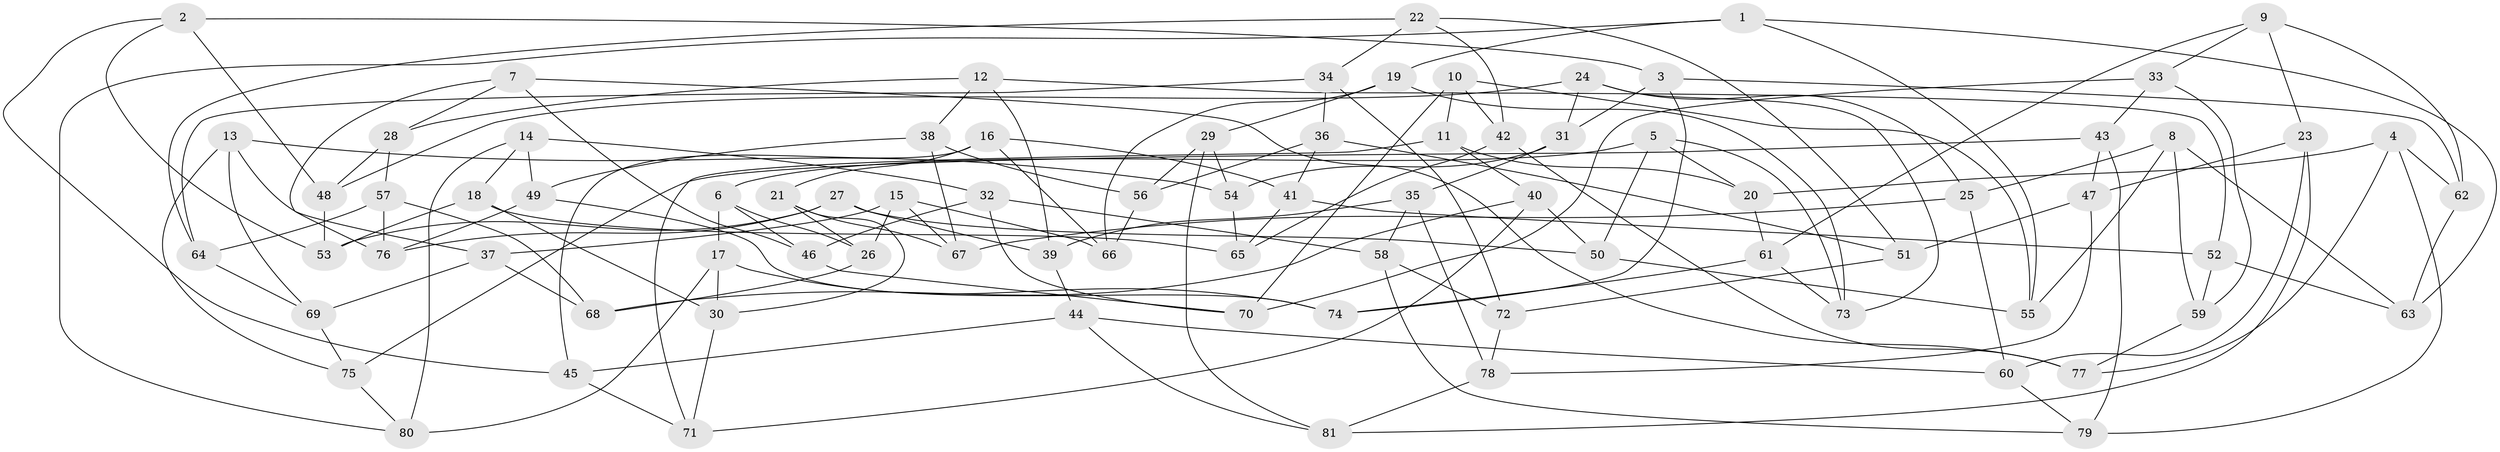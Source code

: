 // coarse degree distribution, {6: 0.5208333333333334, 4: 0.3125, 5: 0.16666666666666666}
// Generated by graph-tools (version 1.1) at 2025/52/02/27/25 19:52:32]
// undirected, 81 vertices, 162 edges
graph export_dot {
graph [start="1"]
  node [color=gray90,style=filled];
  1;
  2;
  3;
  4;
  5;
  6;
  7;
  8;
  9;
  10;
  11;
  12;
  13;
  14;
  15;
  16;
  17;
  18;
  19;
  20;
  21;
  22;
  23;
  24;
  25;
  26;
  27;
  28;
  29;
  30;
  31;
  32;
  33;
  34;
  35;
  36;
  37;
  38;
  39;
  40;
  41;
  42;
  43;
  44;
  45;
  46;
  47;
  48;
  49;
  50;
  51;
  52;
  53;
  54;
  55;
  56;
  57;
  58;
  59;
  60;
  61;
  62;
  63;
  64;
  65;
  66;
  67;
  68;
  69;
  70;
  71;
  72;
  73;
  74;
  75;
  76;
  77;
  78;
  79;
  80;
  81;
  1 -- 80;
  1 -- 63;
  1 -- 55;
  1 -- 19;
  2 -- 3;
  2 -- 48;
  2 -- 53;
  2 -- 45;
  3 -- 74;
  3 -- 62;
  3 -- 31;
  4 -- 79;
  4 -- 20;
  4 -- 62;
  4 -- 77;
  5 -- 6;
  5 -- 50;
  5 -- 73;
  5 -- 20;
  6 -- 46;
  6 -- 26;
  6 -- 17;
  7 -- 28;
  7 -- 76;
  7 -- 46;
  7 -- 77;
  8 -- 55;
  8 -- 25;
  8 -- 63;
  8 -- 59;
  9 -- 62;
  9 -- 61;
  9 -- 23;
  9 -- 33;
  10 -- 55;
  10 -- 11;
  10 -- 42;
  10 -- 70;
  11 -- 71;
  11 -- 20;
  11 -- 40;
  12 -- 28;
  12 -- 52;
  12 -- 39;
  12 -- 38;
  13 -- 69;
  13 -- 37;
  13 -- 54;
  13 -- 75;
  14 -- 18;
  14 -- 49;
  14 -- 80;
  14 -- 32;
  15 -- 26;
  15 -- 66;
  15 -- 37;
  15 -- 67;
  16 -- 21;
  16 -- 66;
  16 -- 45;
  16 -- 41;
  17 -- 30;
  17 -- 80;
  17 -- 74;
  18 -- 65;
  18 -- 30;
  18 -- 53;
  19 -- 29;
  19 -- 73;
  19 -- 66;
  20 -- 61;
  21 -- 26;
  21 -- 67;
  21 -- 30;
  22 -- 51;
  22 -- 64;
  22 -- 42;
  22 -- 34;
  23 -- 47;
  23 -- 60;
  23 -- 81;
  24 -- 31;
  24 -- 73;
  24 -- 25;
  24 -- 48;
  25 -- 60;
  25 -- 67;
  26 -- 68;
  27 -- 76;
  27 -- 50;
  27 -- 53;
  27 -- 39;
  28 -- 57;
  28 -- 48;
  29 -- 54;
  29 -- 81;
  29 -- 56;
  30 -- 71;
  31 -- 54;
  31 -- 35;
  32 -- 70;
  32 -- 46;
  32 -- 58;
  33 -- 59;
  33 -- 70;
  33 -- 43;
  34 -- 72;
  34 -- 36;
  34 -- 64;
  35 -- 78;
  35 -- 58;
  35 -- 39;
  36 -- 51;
  36 -- 56;
  36 -- 41;
  37 -- 69;
  37 -- 68;
  38 -- 49;
  38 -- 67;
  38 -- 56;
  39 -- 44;
  40 -- 71;
  40 -- 68;
  40 -- 50;
  41 -- 65;
  41 -- 52;
  42 -- 65;
  42 -- 77;
  43 -- 75;
  43 -- 47;
  43 -- 79;
  44 -- 81;
  44 -- 60;
  44 -- 45;
  45 -- 71;
  46 -- 70;
  47 -- 78;
  47 -- 51;
  48 -- 53;
  49 -- 76;
  49 -- 74;
  50 -- 55;
  51 -- 72;
  52 -- 59;
  52 -- 63;
  54 -- 65;
  56 -- 66;
  57 -- 76;
  57 -- 64;
  57 -- 68;
  58 -- 72;
  58 -- 79;
  59 -- 77;
  60 -- 79;
  61 -- 73;
  61 -- 74;
  62 -- 63;
  64 -- 69;
  69 -- 75;
  72 -- 78;
  75 -- 80;
  78 -- 81;
}
